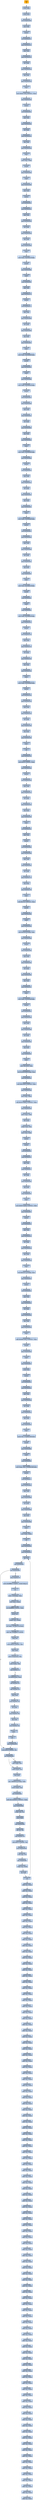 digraph G {
node[shape=rectangle,style=filled,fillcolor=lightsteelblue,color=lightsteelblue]
bgcolor="transparent"
a0x0044c400cld_[label="start\ncld ",color="lightgrey",fillcolor="orange"];
a0x0044c401pushl_ebp[label="0x0044c401\npushl %ebp"];
a0x0044c402pushl_eax[label="0x0044c402\npushl %eax"];
a0x0044c403call_0x0044c408[label="0x0044c403\ncall 0x0044c408"];
a0x0044c408popl_ebp[label="0x0044c408\npopl %ebp"];
a0x0044c409pusha_[label="0x0044c409\npusha "];
a0x0044c40acall_0x0044c412[label="0x0044c40a\ncall 0x0044c412"];
a0x0044c412jmp_0x0044c415[label="0x0044c412\njmp 0x0044c415"];
a0x0044c415popl_eax[label="0x0044c415\npopl %eax"];
a0x0044c416jmp_0x0044c419[label="0x0044c416\njmp 0x0044c419"];
a0x0044c419incl_eax[label="0x0044c419\nincl %eax"];
a0x0044c41ajmp_0x0044c41d[label="0x0044c41a\njmp 0x0044c41d"];
a0x0044c41djmp_eax[label="0x0044c41d\njmp %eax"];
a0x0044c410jmp_0x0044c420[label="0x0044c410\njmp 0x0044c420"];
a0x0044c420popa_[label="0x0044c420\npopa "];
a0x0044c421movl_0x4172f0UINT32_eax[label="0x0044c421\nmovl $0x4172f0<UINT32>, %eax"];
a0x0044c426jmp_0x0044c429[label="0x0044c426\njmp 0x0044c429"];
a0x0044c429pusha_[label="0x0044c429\npusha "];
a0x0044c42acall_0x0044c432[label="0x0044c42a\ncall 0x0044c432"];
a0x0044c432popl_eax[label="0x0044c432\npopl %eax"];
a0x0044c433jmp_0x0044c436[label="0x0044c433\njmp 0x0044c436"];
a0x0044c436incl_eax[label="0x0044c436\nincl %eax"];
a0x0044c437jmp_0x0044c43a[label="0x0044c437\njmp 0x0044c43a"];
a0x0044c43ajmp_eax[label="0x0044c43a\njmp %eax"];
a0x0044c430jmp_0x0044c43d[label="0x0044c430\njmp 0x0044c43d"];
a0x0044c43dpopa_[label="0x0044c43d\npopa "];
a0x0044c43esubl_eax_ebp[label="0x0044c43e\nsubl %eax, %ebp"];
a0x0044c440pushfl_[label="0x0044c440\npushfl "];
a0x0044c441jmp_0x0044c444[label="0x0044c441\njmp 0x0044c444"];
a0x0044c444popfl_[label="0x0044c444\npopfl "];
a0x0044c445jmp_0x0044c448[label="0x0044c445\njmp 0x0044c448"];
a0x0044c448popl_eax[label="0x0044c448\npopl %eax"];
a0x0044c449pusha_[label="0x0044c449\npusha "];
a0x0044c44acall_0x0044c452[label="0x0044c44a\ncall 0x0044c452"];
a0x0044c452jmp_0x0044c455[label="0x0044c452\njmp 0x0044c455"];
a0x0044c455popl_eax[label="0x0044c455\npopl %eax"];
a0x0044c456jmp_0x0044c459[label="0x0044c456\njmp 0x0044c459"];
a0x0044c459incl_eax[label="0x0044c459\nincl %eax"];
a0x0044c45ajmp_0x0044c45d[label="0x0044c45a\njmp 0x0044c45d"];
a0x0044c45djmp_eax[label="0x0044c45d\njmp %eax"];
a0x0044c450jmp_0x0044c460[label="0x0044c450\njmp 0x0044c460"];
a0x0044c460popa_[label="0x0044c460\npopa "];
a0x0044c461movl_eax_0x42b6a1ebp_[label="0x0044c461\nmovl %eax, 0x42b6a1(%ebp)"];
a0x0044c467pushfl_[label="0x0044c467\npushfl "];
a0x0044c468jmp_0x0044c46b[label="0x0044c468\njmp 0x0044c46b"];
a0x0044c46bpopfl_[label="0x0044c46b\npopfl "];
a0x0044c46cjmp_0x0044c46f[label="0x0044c46c\njmp 0x0044c46f"];
a0x0044c46fpopl_eax[label="0x0044c46f\npopl %eax"];
a0x0044c470jmp_0x0044c473[label="0x0044c470\njmp 0x0044c473"];
a0x0044c473pusha_[label="0x0044c473\npusha "];
a0x0044c474call_0x0044c47c[label="0x0044c474\ncall 0x0044c47c"];
a0x0044c47cpopl_eax[label="0x0044c47c\npopl %eax"];
a0x0044c47djmp_0x0044c480[label="0x0044c47d\njmp 0x0044c480"];
a0x0044c480incl_eax[label="0x0044c480\nincl %eax"];
a0x0044c481jmp_0x0044c484[label="0x0044c481\njmp 0x0044c484"];
a0x0044c484jmp_eax[label="0x0044c484\njmp %eax"];
a0x0044c47ajmp_0x0044c487[label="0x0044c47a\njmp 0x0044c487"];
a0x0044c487popa_[label="0x0044c487\npopa "];
a0x0044c488movl_eax_0x42b6b9ebp_[label="0x0044c488\nmovl %eax, 0x42b6b9(%ebp)"];
a0x0044c48epushfl_[label="0x0044c48e\npushfl "];
a0x0044c48fjmp_0x0044c492[label="0x0044c48f\njmp 0x0044c492"];
a0x0044c492popfl_[label="0x0044c492\npopfl "];
a0x0044c493jmp_0x0044c496[label="0x0044c493\njmp 0x0044c496"];
a0x0044c496movl_ebx_0x42b6a5ebp_[label="0x0044c496\nmovl %ebx, 0x42b6a5(%ebp)"];
a0x0044c49cpusha_[label="0x0044c49c\npusha "];
a0x0044c49dcall_0x0044c4a5[label="0x0044c49d\ncall 0x0044c4a5"];
a0x0044c4a5jmp_0x0044c4a8[label="0x0044c4a5\njmp 0x0044c4a8"];
a0x0044c4a8popl_eax[label="0x0044c4a8\npopl %eax"];
a0x0044c4a9jmp_0x0044c4ac[label="0x0044c4a9\njmp 0x0044c4ac"];
a0x0044c4acincl_eax[label="0x0044c4ac\nincl %eax"];
a0x0044c4adjmp_0x0044c4b0[label="0x0044c4ad\njmp 0x0044c4b0"];
a0x0044c4b0jmp_eax[label="0x0044c4b0\njmp %eax"];
a0x0044c4a3jmp_0x0044c4b3[label="0x0044c4a3\njmp 0x0044c4b3"];
a0x0044c4b3popa_[label="0x0044c4b3\npopa "];
a0x0044c4b4movl_ecx_0x42b6a9ebp_[label="0x0044c4b4\nmovl %ecx, 0x42b6a9(%ebp)"];
a0x0044c4bajmp_0x0044c4bd[label="0x0044c4ba\njmp 0x0044c4bd"];
a0x0044c4bdpusha_[label="0x0044c4bd\npusha "];
a0x0044c4becall_0x0044c4c6[label="0x0044c4be\ncall 0x0044c4c6"];
a0x0044c4c6popl_eax[label="0x0044c4c6\npopl %eax"];
a0x0044c4c7jmp_0x0044c4ca[label="0x0044c4c7\njmp 0x0044c4ca"];
a0x0044c4caincl_eax[label="0x0044c4ca\nincl %eax"];
a0x0044c4cbjmp_0x0044c4ce[label="0x0044c4cb\njmp 0x0044c4ce"];
a0x0044c4cejmp_eax[label="0x0044c4ce\njmp %eax"];
a0x0044c4c4jmp_0x0044c4d1[label="0x0044c4c4\njmp 0x0044c4d1"];
a0x0044c4d1popa_[label="0x0044c4d1\npopa "];
a0x0044c4d2movl_edx_0x42b6adebp_[label="0x0044c4d2\nmovl %edx, 0x42b6ad(%ebp)"];
a0x0044c4d8pusha_[label="0x0044c4d8\npusha "];
a0x0044c4d9call_0x0044c4e1[label="0x0044c4d9\ncall 0x0044c4e1"];
a0x0044c4e1jmp_0x0044c4e4[label="0x0044c4e1\njmp 0x0044c4e4"];
a0x0044c4e4popl_eax[label="0x0044c4e4\npopl %eax"];
a0x0044c4e5jmp_0x0044c4e8[label="0x0044c4e5\njmp 0x0044c4e8"];
a0x0044c4e8incl_eax[label="0x0044c4e8\nincl %eax"];
a0x0044c4e9jmp_0x0044c4ec[label="0x0044c4e9\njmp 0x0044c4ec"];
a0x0044c4ecjmp_eax[label="0x0044c4ec\njmp %eax"];
a0x0044c4dfjmp_0x0044c4ef[label="0x0044c4df\njmp 0x0044c4ef"];
a0x0044c4efpopa_[label="0x0044c4ef\npopa "];
a0x0044c4f0movl_esi_0x42b6b1ebp_[label="0x0044c4f0\nmovl %esi, 0x42b6b1(%ebp)"];
a0x0044c4f6pushfl_[label="0x0044c4f6\npushfl "];
a0x0044c4f7jmp_0x0044c4fa[label="0x0044c4f7\njmp 0x0044c4fa"];
a0x0044c4fapopfl_[label="0x0044c4fa\npopfl "];
a0x0044c4fbjmp_0x0044c4fe[label="0x0044c4fb\njmp 0x0044c4fe"];
a0x0044c4femovl_edi_0x42b6b5ebp_[label="0x0044c4fe\nmovl %edi, 0x42b6b5(%ebp)"];
a0x0044c504jmp_0x0044c507[label="0x0044c504\njmp 0x0044c507"];
a0x0044c507pusha_[label="0x0044c507\npusha "];
a0x0044c508call_0x0044c510[label="0x0044c508\ncall 0x0044c510"];
a0x0044c510popl_eax[label="0x0044c510\npopl %eax"];
a0x0044c511jmp_0x0044c514[label="0x0044c511\njmp 0x0044c514"];
a0x0044c514incl_eax[label="0x0044c514\nincl %eax"];
a0x0044c515jmp_0x0044c518[label="0x0044c515\njmp 0x0044c518"];
a0x0044c518jmp_eax[label="0x0044c518\njmp %eax"];
a0x0044c50ejmp_0x0044c51b[label="0x0044c50e\njmp 0x0044c51b"];
a0x0044c51bpopa_[label="0x0044c51b\npopa "];
a0x0044c51cmovl_esp_0x42b6bdebp_[label="0x0044c51c\nmovl %esp, 0x42b6bd(%ebp)"];
a0x0044c522pusha_[label="0x0044c522\npusha "];
a0x0044c523call_0x0044c52b[label="0x0044c523\ncall 0x0044c52b"];
a0x0044c52bjmp_0x0044c52e[label="0x0044c52b\njmp 0x0044c52e"];
a0x0044c52epopl_eax[label="0x0044c52e\npopl %eax"];
a0x0044c52fjmp_0x0044c532[label="0x0044c52f\njmp 0x0044c532"];
a0x0044c532incl_eax[label="0x0044c532\nincl %eax"];
a0x0044c533jmp_0x0044c536[label="0x0044c533\njmp 0x0044c536"];
a0x0044c536jmp_eax[label="0x0044c536\njmp %eax"];
a0x0044c529jmp_0x0044c539[label="0x0044c529\njmp 0x0044c539"];
a0x0044c539popa_[label="0x0044c539\npopa "];
a0x0044c53acld_[label="0x0044c53a\ncld "];
a0x0044c53bjmp_0x0044c53e[label="0x0044c53b\njmp 0x0044c53e"];
a0x0044c53esubl_0x50UINT8_esp[label="0x0044c53e\nsubl $0x50<UINT8>, %esp"];
a0x0044c541jmp_0x0044c544[label="0x0044c541\njmp 0x0044c544"];
a0x0044c544pusha_[label="0x0044c544\npusha "];
a0x0044c545call_0x0044c54d[label="0x0044c545\ncall 0x0044c54d"];
a0x0044c54dpopl_eax[label="0x0044c54d\npopl %eax"];
a0x0044c54ejmp_0x0044c551[label="0x0044c54e\njmp 0x0044c551"];
a0x0044c551incl_eax[label="0x0044c551\nincl %eax"];
a0x0044c552jmp_0x0044c555[label="0x0044c552\njmp 0x0044c555"];
a0x0044c555jmp_eax[label="0x0044c555\njmp %eax"];
a0x0044c54bjmp_0x0044c558[label="0x0044c54b\njmp 0x0044c558"];
a0x0044c558popa_[label="0x0044c558\npopa "];
a0x0044c559call_0x0044c55e[label="0x0044c559\ncall 0x0044c55e"];
a0x0044c55epopl_eax[label="0x0044c55e\npopl %eax"];
a0x0044c55fpusha_[label="0x0044c55f\npusha "];
a0x0044c560call_0x0044c568[label="0x0044c560\ncall 0x0044c568"];
a0x0044c568jmp_0x0044c56b[label="0x0044c568\njmp 0x0044c56b"];
a0x0044c56bpopl_eax[label="0x0044c56b\npopl %eax"];
a0x0044c56cjmp_0x0044c56f[label="0x0044c56c\njmp 0x0044c56f"];
a0x0044c56fincl_eax[label="0x0044c56f\nincl %eax"];
a0x0044c570jmp_0x0044c573[label="0x0044c570\njmp 0x0044c573"];
a0x0044c573jmp_eax[label="0x0044c573\njmp %eax"];
a0x0044c566jmp_0x0044c576[label="0x0044c566\njmp 0x0044c576"];
a0x0044c576popa_[label="0x0044c576\npopa "];
a0x0044c577subl_0x15eUINT32_eax[label="0x0044c577\nsubl $0x15e<UINT32>, %eax"];
a0x0044c57cpushfl_[label="0x0044c57c\npushfl "];
a0x0044c57djmp_0x0044c580[label="0x0044c57d\njmp 0x0044c580"];
a0x0044c580popfl_[label="0x0044c580\npopfl "];
a0x0044c581jmp_0x0044c584[label="0x0044c581\njmp 0x0044c584"];
a0x0044c584subl_0x42b42eebp__eax[label="0x0044c584\nsubl 0x42b42e(%ebp), %eax"];
a0x0044c58ajmp_0x0044c58d[label="0x0044c58a\njmp 0x0044c58d"];
a0x0044c58dpusha_[label="0x0044c58d\npusha "];
a0x0044c58ecall_0x0044c596[label="0x0044c58e\ncall 0x0044c596"];
a0x0044c596popl_eax[label="0x0044c596\npopl %eax"];
a0x0044c597jmp_0x0044c59a[label="0x0044c597\njmp 0x0044c59a"];
a0x0044c59aincl_eax[label="0x0044c59a\nincl %eax"];
a0x0044c59bjmp_0x0044c59e[label="0x0044c59b\njmp 0x0044c59e"];
a0x0044c59ejmp_eax[label="0x0044c59e\njmp %eax"];
a0x0044c594jmp_0x0044c5a1[label="0x0044c594\njmp 0x0044c5a1"];
a0x0044c5a1popa_[label="0x0044c5a1\npopa "];
a0x0044c5a2movl_eax_0x42b43aebp_[label="0x0044c5a2\nmovl %eax, 0x42b43a(%ebp)"];
a0x0044c5a8pusha_[label="0x0044c5a8\npusha "];
a0x0044c5a9call_0x0044c5b1[label="0x0044c5a9\ncall 0x0044c5b1"];
a0x0044c5b1jmp_0x0044c5b4[label="0x0044c5b1\njmp 0x0044c5b4"];
a0x0044c5b4popl_eax[label="0x0044c5b4\npopl %eax"];
a0x0044c5b5jmp_0x0044c5b8[label="0x0044c5b5\njmp 0x0044c5b8"];
a0x0044c5b8incl_eax[label="0x0044c5b8\nincl %eax"];
a0x0044c5b9jmp_0x0044c5bc[label="0x0044c5b9\njmp 0x0044c5bc"];
a0x0044c5bcjmp_eax[label="0x0044c5bc\njmp %eax"];
a0x0044c5afjmp_0x0044c5bf[label="0x0044c5af\njmp 0x0044c5bf"];
a0x0044c5bfpopa_[label="0x0044c5bf\npopa "];
a0x0044c5c0movl_fs_0x30_eax[label="0x0044c5c0\nmovl %fs:0x30, %eax"];
a0x0044c5c5leal_0x16b50089ebp__eax[label="0x0044c5c5\nleal 0x16b50089(%ebp), %eax"];
a0x0044c5cbjmp_0x0044c5ce[label="0x0044c5cb\njmp 0x0044c5ce"];
a0x0044c5cemovl_0x13e03UINT32_ecx[label="0x0044c5ce\nmovl $0x13e03<UINT32>, %ecx"];
a0x0044c5d3jmp_0x0044c5d6[label="0x0044c5d3\njmp 0x0044c5d6"];
a0x0044c5d6xorl_ebx_ebx[label="0x0044c5d6\nxorl %ebx, %ebx"];
a0x0044c5d8subl_0x16738a62UINT32_eax[label="0x0044c5d8\nsubl $0x16738a62<UINT32>, %eax"];
a0x0044c5ddjmp_0x0044c5e0[label="0x0044c5dd\njmp 0x0044c5e0"];
a0x0044c5e0movl_eax_edi[label="0x0044c5e0\nmovl %eax, %edi"];
a0x0044c5e2decl_eax[label="0x0044c5e2\ndecl %eax"];
a0x0044c5e3xchgl_eax_esi[label="0x0044c5e3\nxchgl %eax, %esi"];
a0x0044c5e4movl_esi_edx[label="0x0044c5e4\nmovl %esi, %edx"];
a0x0044c5e6pusha_[label="0x0044c5e6\npusha "];
a0x0044c5e7pusha_[label="0x0044c5e7\npusha "];
a0x0044c5e8call_0x0044c5f0[label="0x0044c5e8\ncall 0x0044c5f0"];
a0x0044c5f0jmp_0x0044c5f3[label="0x0044c5f0\njmp 0x0044c5f3"];
a0x0044c5f3popl_eax[label="0x0044c5f3\npopl %eax"];
a0x0044c5f4jmp_0x0044c5f7[label="0x0044c5f4\njmp 0x0044c5f7"];
a0x0044c5f7incl_eax[label="0x0044c5f7\nincl %eax"];
a0x0044c5f8jmp_0x0044c5fb[label="0x0044c5f8\njmp 0x0044c5fb"];
a0x0044c5fbjmp_eax[label="0x0044c5fb\njmp %eax"];
a0x0044c5eejmp_0x0044c5fe[label="0x0044c5ee\njmp 0x0044c5fe"];
a0x0044c5fepopa_[label="0x0044c5fe\npopa "];
a0x0044c5ffmovl_0x657eab6eUINT32_ebx[label="0x0044c5ff\nmovl $0x657eab6e<UINT32>, %ebx"];
a0x0044c604jmp_0x0044c607[label="0x0044c604\njmp 0x0044c607"];
a0x0044c607pusha_[label="0x0044c607\npusha "];
a0x0044c608call_0x0044c610[label="0x0044c608\ncall 0x0044c610"];
a0x0044c610popl_eax[label="0x0044c610\npopl %eax"];
a0x0044c611jmp_0x0044c614[label="0x0044c611\njmp 0x0044c614"];
a0x0044c614incl_eax[label="0x0044c614\nincl %eax"];
a0x0044c615jmp_0x0044c618[label="0x0044c615\njmp 0x0044c618"];
a0x0044c618jmp_eax[label="0x0044c618\njmp %eax"];
a0x0044c60ejmp_0x0044c61b[label="0x0044c60e\njmp 0x0044c61b"];
a0x0044c61bpopa_[label="0x0044c61b\npopa "];
a0x0044c61cleal_0x65c0212cebp__eax[label="0x0044c61c\nleal 0x65c0212c(%ebp), %eax"];
a0x0044c622jmp_0x0044c625[label="0x0044c622\njmp 0x0044c625"];
a0x0044c625pusha_[label="0x0044c625\npusha "];
a0x0044c626call_0x0044c62e[label="0x0044c626\ncall 0x0044c62e"];
a0x0044c62epopl_eax[label="0x0044c62e\npopl %eax"];
a0x0044c62fjmp_0x0044c632[label="0x0044c62f\njmp 0x0044c632"];
a0x0044c632incl_eax[label="0x0044c632\nincl %eax"];
a0x0044c633jmp_0x0044c636[label="0x0044c633\njmp 0x0044c636"];
a0x0044c636jmp_eax[label="0x0044c636\njmp %eax"];
a0x0044c62cjmp_0x0044c639[label="0x0044c62c\njmp 0x0044c639"];
a0x0044c639popa_[label="0x0044c639\npopa "];
a0x0044c63aaddl_0x9a815492UINT32_eax[label="0x0044c63a\naddl $0x9a815492<UINT32>, %eax"];
a0x0044c63fpushfl_[label="0x0044c63f\npushfl "];
a0x0044c640jmp_0x0044c643[label="0x0044c640\njmp 0x0044c643"];
a0x0044c643popfl_[label="0x0044c643\npopfl "];
a0x0044c644jmp_0x0044c647[label="0x0044c644\njmp 0x0044c647"];
a0x0044c647pushl_eax[label="0x0044c647\npushl %eax"];
a0x0044c648pusha_[label="0x0044c648\npusha "];
a0x0044c649call_0x0044c651[label="0x0044c649\ncall 0x0044c651"];
a0x0044c651jmp_0x0044c654[label="0x0044c651\njmp 0x0044c654"];
a0x0044c654popl_eax[label="0x0044c654\npopl %eax"];
a0x0044c655jmp_0x0044c658[label="0x0044c655\njmp 0x0044c658"];
a0x0044c658incl_eax[label="0x0044c658\nincl %eax"];
a0x0044c659jmp_0x0044c65c[label="0x0044c659\njmp 0x0044c65c"];
a0x0044c65cjmp_eax[label="0x0044c65c\njmp %eax"];
a0x0044c64fjmp_0x0044c65f[label="0x0044c64f\njmp 0x0044c65f"];
a0x0044c65fpopa_[label="0x0044c65f\npopa "];
a0x0044c660pushl_fs__1702800238ebx_[label="0x0044c660\npushl %fs:-1702800238(%ebx)"];
a0x0044c667pushfl_[label="0x0044c667\npushfl "];
a0x0044c668jmp_0x0044c66b[label="0x0044c668\njmp 0x0044c66b"];
a0x0044c66bpopfl_[label="0x0044c66b\npopfl "];
a0x0044c66cjmp_0x0044c66f[label="0x0044c66c\njmp 0x0044c66f"];
a0x0044c66fmovl_esp_fs__1702800238ebx_[label="0x0044c66f\nmovl %esp, %fs:-1702800238(%ebx)"];
a0x0044c676pusha_[label="0x0044c676\npusha "];
a0x0044c677call_0x0044c67f[label="0x0044c677\ncall 0x0044c67f"];
a0x0044c67fjmp_0x0044c682[label="0x0044c67f\njmp 0x0044c682"];
a0x0044c682popl_eax[label="0x0044c682\npopl %eax"];
a0x0044c683jmp_0x0044c686[label="0x0044c683\njmp 0x0044c686"];
a0x0044c686incl_eax[label="0x0044c686\nincl %eax"];
a0x0044c687jmp_0x0044c68a[label="0x0044c687\njmp 0x0044c68a"];
a0x0044c68ajmp_eax[label="0x0044c68a\njmp %eax"];
a0x0044c67djmp_0x0044c68d[label="0x0044c67d\njmp 0x0044c68d"];
a0x0044c68dpopa_[label="0x0044c68d\npopa "];
a0x0044c68emovl_edx_ebx_[label="0x0044c68e\nmovl %edx, (%ebx)"];
a0x0044c690cld_[label="0x0044c690\ncld "];
a0x0044c691jmp_0x0044c694[label="0x0044c691\njmp 0x0044c694"];
a0x0044c694jmp_0x0044c6c2[label="0x0044c694\njmp 0x0044c6c2"];
a0x0044c6c2decl_ecx[label="0x0044c6c2\ndecl %ecx"];
a0x0044c6c3jmp_0x0044c6c6[label="0x0044c6c3\njmp 0x0044c6c6"];
a0x0044c6c6jne_0x0044c699[label="0x0044c6c6\njne 0x0044c699"];
a0x0044c699testb_0x1fUINT8_cl[label="0x0044c699\ntestb $0x1f<UINT8>, %cl"];
a0x0044c69cjne_0x0044c6a0[label="0x0044c69c\njne 0x0044c6a0"];
a0x0044c6a0movb_esi__al[label="0x0044c6a0\nmovb (%esi), %al"];
a0x0044c6a2decl_esi[label="0x0044c6a2\ndecl %esi"];
a0x0044c6a3leal__346689352ebp__ebx[label="0x0044c6a3\nleal -346689352(%ebp), %ebx"];
a0x0044c6a9movb_edi__ah[label="0x0044c6a9\nmovb (%edi), %ah"];
a0x0044c6abjmp_0x0044c6ae[label="0x0044c6ab\njmp 0x0044c6ae"];
a0x0044c6aeaddl_0x14eb84f2UINT32_ebx[label="0x0044c6ae\naddl $0x14eb84f2<UINT32>, %ebx"];
a0x0044c6b4jmp_0x0044c6b8[label="0x0044c6b4\njmp 0x0044c6b8"];
a0x0044c6b8xchgb_ah_al[label="0x0044c6b8\nxchgb %ah, %al"];
a0x0044c6bapushl_ebx[label="0x0044c6ba\npushl %ebx"];
a0x0044c6bbjmp_0x0044c6be[label="0x0044c6bb\njmp 0x0044c6be"];
a0x0044c6berolb_cl_al[label="0x0044c6be\nrolb %cl, %al"];
a0x0044c6c0jmp_0x0044c73a[label="0x0044c6c0\njmp 0x0044c73a"];
a0x0044c73axorb_0x11UINT8_al[label="0x0044c73a\nxorb $0x11<UINT8>, %al"];
a0x0044c73cjmp_0x0044c6cb[label="0x0044c73c\njmp 0x0044c6cb"];
a0x0044c6cbxorb_ah_al[label="0x0044c6cb\nxorb %ah, %al"];
a0x0044c6cdjmp_0x0044c6d1[label="0x0044c6cd\njmp 0x0044c6d1"];
a0x0044c6d1xchgb_al_edi_[label="0x0044c6d1\nxchgb %al, (%edi)"];
a0x0044c6d3incl_edi[label="0x0044c6d3\nincl %edi"];
a0x0044c6d4ret[label="0x0044c6d4\nret"];
a0x0044c69emovl_edx_esi[label="0x0044c69e\nmovl %edx, %esi"];
a0x0044c6c8jmp_0x0044c73f[label="0x0044c6c8\njmp 0x0044c73f"];
a0x0044c73fmovb_0xffffffe2UINT8_ediebp2_[label="0x0044c73f\nmovb $0xffffffe2<UINT8>, (%edi,%ebp,2)"];
a0x0044c743sti_[label="0x0044c743\nsti "];
a0x0044c744imull__119ebp__eax[label="0x0044c744\nimull -119(%ebp), %eax"];
a0x0044c747sbbl_eax_ebx_[label="0x0044c747\nsbbl %eax, (%ebx)"];
a0x0044c749inl_0xffffff8fUINT8_eax[label="0x0044c749\ninl $0xffffff8f<UINT8>, %eax"];
a0x0044c74bpushl_cs[label="0x0044c74b\npushl %cs"];
a0x0044c74cxchgb_ah_edx_[label="0x0044c74c\nxchgb %ah, (%edx)"];
a0x0044c74eorl_edx__1079831151esi_[label="0x0044c74e\norl %edx, -1079831151(%esi)"];
a0x0044c754outb_al_0xffffffc5UINT8[label="0x0044c754\noutb %al, $0xffffffc5<UINT8>"];
a0x0044c756popl_es[label="0x0044c756\npopl %es"];
a0x0044c757movb_0x3cUINT8_ah[label="0x0044c757\nmovb $0x3c<UINT8>, %ah"];
a0x0044c759popl_ebx[label="0x0044c759\npopl %ebx"];
a0x0044c75amovw_0x3eesi__es[label="0x0044c75a\nmovw 0x3e(%esi), %es"];
a0x0044c75dsubb_ebx__dh[label="0x0044c75d\nsubb (%ebx), %dh"];
a0x0044c75floop_0x0044c71a[label="0x0044c75f\nloop 0x0044c71a"];
a0x0044c71aorl_0x60ecx__esp[label="0x0044c71a\norl 0x60(%ecx), %esp"];
a0x0044c71dcall_0x0044c725[label="0x0044c71d\ncall 0x0044c725"];
a0x0044c725jmp_0x0044c728[label="0x0044c725\njmp 0x0044c728"];
a0x0044c728popl_eax[label="0x0044c728\npopl %eax"];
a0x0044c729jmp_0x0044c72c[label="0x0044c729\njmp 0x0044c72c"];
a0x0044c72cincl_eax[label="0x0044c72c\nincl %eax"];
a0x0044c72djmp_0x0044c730[label="0x0044c72d\njmp 0x0044c730"];
a0x0044c730jmp_eax[label="0x0044c730\njmp %eax"];
a0x0044c723jmp_0x0044c733[label="0x0044c723\njmp 0x0044c733"];
a0x0044c733popa_[label="0x0044c733\npopa "];
a0x0044c734std_[label="0x0044c734\nstd "];
a0x0044c735jmp_0x0044c699[label="0x0044c735\njmp 0x0044c699"];
a0x00863ce8addb_al_eax_[label="0x00863ce8\naddb %al, (%eax)"];
a0x00863ceaaddb_al_eax_[label="0x00863cea\naddb %al, (%eax)"];
a0x00863cecaddb_al_eax_[label="0x00863cec\naddb %al, (%eax)"];
a0x00863ceeaddb_al_eax_[label="0x00863cee\naddb %al, (%eax)"];
a0x00863cf0addb_al_eax_[label="0x00863cf0\naddb %al, (%eax)"];
a0x00863cf2addb_al_eax_[label="0x00863cf2\naddb %al, (%eax)"];
a0x00863cf4addb_al_eax_[label="0x00863cf4\naddb %al, (%eax)"];
a0x00863cf6addb_al_eax_[label="0x00863cf6\naddb %al, (%eax)"];
a0x00863cf8addb_al_eax_[label="0x00863cf8\naddb %al, (%eax)"];
a0x00863cfaaddb_al_eax_[label="0x00863cfa\naddb %al, (%eax)"];
a0x00863cfcaddb_al_eax_[label="0x00863cfc\naddb %al, (%eax)"];
a0x00863cfeaddb_al_eax_[label="0x00863cfe\naddb %al, (%eax)"];
a0x00863d00addb_al_eax_[label="0x00863d00\naddb %al, (%eax)"];
a0x00863d02addb_al_eax_[label="0x00863d02\naddb %al, (%eax)"];
a0x00863d04addb_al_eax_[label="0x00863d04\naddb %al, (%eax)"];
a0x00863d06addb_al_eax_[label="0x00863d06\naddb %al, (%eax)"];
a0x00863d08addb_al_eax_[label="0x00863d08\naddb %al, (%eax)"];
a0x00863d0aaddb_al_eax_[label="0x00863d0a\naddb %al, (%eax)"];
a0x00863d0caddb_al_eax_[label="0x00863d0c\naddb %al, (%eax)"];
a0x00863d0eaddb_al_eax_[label="0x00863d0e\naddb %al, (%eax)"];
a0x00863d10addb_al_eax_[label="0x00863d10\naddb %al, (%eax)"];
a0x00863d12addb_al_eax_[label="0x00863d12\naddb %al, (%eax)"];
a0x00863d14addb_al_eax_[label="0x00863d14\naddb %al, (%eax)"];
a0x00863d16addb_al_eax_[label="0x00863d16\naddb %al, (%eax)"];
a0x00863d18addb_al_eax_[label="0x00863d18\naddb %al, (%eax)"];
a0x00863d1aaddb_al_eax_[label="0x00863d1a\naddb %al, (%eax)"];
a0x00863d1caddb_al_eax_[label="0x00863d1c\naddb %al, (%eax)"];
a0x00863d1eaddb_al_eax_[label="0x00863d1e\naddb %al, (%eax)"];
a0x00863d20addb_al_eax_[label="0x00863d20\naddb %al, (%eax)"];
a0x00863d22addb_al_eax_[label="0x00863d22\naddb %al, (%eax)"];
a0x00863d24addb_al_eax_[label="0x00863d24\naddb %al, (%eax)"];
a0x00863d26addb_al_eax_[label="0x00863d26\naddb %al, (%eax)"];
a0x00863d28addb_al_eax_[label="0x00863d28\naddb %al, (%eax)"];
a0x00863d2aaddb_al_eax_[label="0x00863d2a\naddb %al, (%eax)"];
a0x00863d2caddb_al_eax_[label="0x00863d2c\naddb %al, (%eax)"];
a0x00863d2eaddb_al_eax_[label="0x00863d2e\naddb %al, (%eax)"];
a0x00863d30addb_al_eax_[label="0x00863d30\naddb %al, (%eax)"];
a0x00863d32addb_al_eax_[label="0x00863d32\naddb %al, (%eax)"];
a0x00863d34addb_al_eax_[label="0x00863d34\naddb %al, (%eax)"];
a0x00863d36addb_al_eax_[label="0x00863d36\naddb %al, (%eax)"];
a0x00863d38addb_al_eax_[label="0x00863d38\naddb %al, (%eax)"];
a0x00863d3aaddb_al_eax_[label="0x00863d3a\naddb %al, (%eax)"];
a0x00863d3caddb_al_eax_[label="0x00863d3c\naddb %al, (%eax)"];
a0x00863d3eaddb_al_eax_[label="0x00863d3e\naddb %al, (%eax)"];
a0x00863d40addb_al_eax_[label="0x00863d40\naddb %al, (%eax)"];
a0x00863d42addb_al_eax_[label="0x00863d42\naddb %al, (%eax)"];
a0x00863d44addb_al_eax_[label="0x00863d44\naddb %al, (%eax)"];
a0x00863d46addb_al_eax_[label="0x00863d46\naddb %al, (%eax)"];
a0x00863d48addb_al_eax_[label="0x00863d48\naddb %al, (%eax)"];
a0x00863d4aaddb_al_eax_[label="0x00863d4a\naddb %al, (%eax)"];
a0x00863d4caddb_al_eax_[label="0x00863d4c\naddb %al, (%eax)"];
a0x00863d4eaddb_al_eax_[label="0x00863d4e\naddb %al, (%eax)"];
a0x00863d50addb_al_eax_[label="0x00863d50\naddb %al, (%eax)"];
a0x00863d52addb_al_eax_[label="0x00863d52\naddb %al, (%eax)"];
a0x00863d54addb_al_eax_[label="0x00863d54\naddb %al, (%eax)"];
a0x00863d56addb_al_eax_[label="0x00863d56\naddb %al, (%eax)"];
a0x00863d58addb_al_eax_[label="0x00863d58\naddb %al, (%eax)"];
a0x00863d5aaddb_al_eax_[label="0x00863d5a\naddb %al, (%eax)"];
a0x00863d5caddb_al_eax_[label="0x00863d5c\naddb %al, (%eax)"];
a0x00863d5eaddb_al_eax_[label="0x00863d5e\naddb %al, (%eax)"];
a0x00863d60addb_al_eax_[label="0x00863d60\naddb %al, (%eax)"];
a0x00863d62addb_al_eax_[label="0x00863d62\naddb %al, (%eax)"];
a0x00863d64addb_al_eax_[label="0x00863d64\naddb %al, (%eax)"];
a0x00863d66addb_al_eax_[label="0x00863d66\naddb %al, (%eax)"];
a0x00863d68addb_al_eax_[label="0x00863d68\naddb %al, (%eax)"];
a0x00863d6aaddb_al_eax_[label="0x00863d6a\naddb %al, (%eax)"];
a0x00863d6caddb_al_eax_[label="0x00863d6c\naddb %al, (%eax)"];
a0x00863d6eaddb_al_eax_[label="0x00863d6e\naddb %al, (%eax)"];
a0x00863d70addb_al_eax_[label="0x00863d70\naddb %al, (%eax)"];
a0x00863d72addb_al_eax_[label="0x00863d72\naddb %al, (%eax)"];
a0x00863d74addb_al_eax_[label="0x00863d74\naddb %al, (%eax)"];
a0x00863d76addb_al_eax_[label="0x00863d76\naddb %al, (%eax)"];
a0x00863d78addb_al_eax_[label="0x00863d78\naddb %al, (%eax)"];
a0x00863d7aaddb_al_eax_[label="0x00863d7a\naddb %al, (%eax)"];
a0x00863d7caddb_al_eax_[label="0x00863d7c\naddb %al, (%eax)"];
a0x00863d7eaddb_al_eax_[label="0x00863d7e\naddb %al, (%eax)"];
a0x00863d80addb_al_eax_[label="0x00863d80\naddb %al, (%eax)"];
a0x00863d82addb_al_eax_[label="0x00863d82\naddb %al, (%eax)"];
a0x00863d84addb_al_eax_[label="0x00863d84\naddb %al, (%eax)"];
a0x00863d86addb_al_eax_[label="0x00863d86\naddb %al, (%eax)"];
a0x00863d88addb_al_eax_[label="0x00863d88\naddb %al, (%eax)"];
a0x00863d8aaddb_al_eax_[label="0x00863d8a\naddb %al, (%eax)"];
a0x00863d8caddb_al_eax_[label="0x00863d8c\naddb %al, (%eax)"];
a0x00863d8eaddb_al_eax_[label="0x00863d8e\naddb %al, (%eax)"];
a0x00863d90addb_al_eax_[label="0x00863d90\naddb %al, (%eax)"];
a0x00863d92addb_al_eax_[label="0x00863d92\naddb %al, (%eax)"];
a0x00863d94addb_al_eax_[label="0x00863d94\naddb %al, (%eax)"];
a0x00863d96addb_al_eax_[label="0x00863d96\naddb %al, (%eax)"];
a0x00863d98addb_al_eax_[label="0x00863d98\naddb %al, (%eax)"];
a0x00863d9aaddb_al_eax_[label="0x00863d9a\naddb %al, (%eax)"];
a0x00863d9caddb_al_eax_[label="0x00863d9c\naddb %al, (%eax)"];
a0x00863d9eaddb_al_eax_[label="0x00863d9e\naddb %al, (%eax)"];
a0x00863da0addb_al_eax_[label="0x00863da0\naddb %al, (%eax)"];
a0x00863da2addb_al_eax_[label="0x00863da2\naddb %al, (%eax)"];
a0x00863da4addb_al_eax_[label="0x00863da4\naddb %al, (%eax)"];
a0x00863da6addb_al_eax_[label="0x00863da6\naddb %al, (%eax)"];
a0x00863da8addb_al_eax_[label="0x00863da8\naddb %al, (%eax)"];
a0x00863daaaddb_al_eax_[label="0x00863daa\naddb %al, (%eax)"];
a0x00863dacaddb_al_eax_[label="0x00863dac\naddb %al, (%eax)"];
a0x00863daeaddb_al_eax_[label="0x00863dae\naddb %al, (%eax)"];
a0x00863db0addb_al_eax_[label="0x00863db0\naddb %al, (%eax)"];
a0x00863db2addb_al_eax_[label="0x00863db2\naddb %al, (%eax)"];
a0x0044c400cld_ -> a0x0044c401pushl_ebp [color="#000000"];
a0x0044c401pushl_ebp -> a0x0044c402pushl_eax [color="#000000"];
a0x0044c402pushl_eax -> a0x0044c403call_0x0044c408 [color="#000000"];
a0x0044c403call_0x0044c408 -> a0x0044c408popl_ebp [color="#000000"];
a0x0044c408popl_ebp -> a0x0044c409pusha_ [color="#000000"];
a0x0044c409pusha_ -> a0x0044c40acall_0x0044c412 [color="#000000"];
a0x0044c40acall_0x0044c412 -> a0x0044c412jmp_0x0044c415 [color="#000000"];
a0x0044c412jmp_0x0044c415 -> a0x0044c415popl_eax [color="#000000"];
a0x0044c415popl_eax -> a0x0044c416jmp_0x0044c419 [color="#000000"];
a0x0044c416jmp_0x0044c419 -> a0x0044c419incl_eax [color="#000000"];
a0x0044c419incl_eax -> a0x0044c41ajmp_0x0044c41d [color="#000000"];
a0x0044c41ajmp_0x0044c41d -> a0x0044c41djmp_eax [color="#000000"];
a0x0044c41djmp_eax -> a0x0044c410jmp_0x0044c420 [color="#000000"];
a0x0044c410jmp_0x0044c420 -> a0x0044c420popa_ [color="#000000"];
a0x0044c420popa_ -> a0x0044c421movl_0x4172f0UINT32_eax [color="#000000"];
a0x0044c421movl_0x4172f0UINT32_eax -> a0x0044c426jmp_0x0044c429 [color="#000000"];
a0x0044c426jmp_0x0044c429 -> a0x0044c429pusha_ [color="#000000"];
a0x0044c429pusha_ -> a0x0044c42acall_0x0044c432 [color="#000000"];
a0x0044c42acall_0x0044c432 -> a0x0044c432popl_eax [color="#000000"];
a0x0044c432popl_eax -> a0x0044c433jmp_0x0044c436 [color="#000000"];
a0x0044c433jmp_0x0044c436 -> a0x0044c436incl_eax [color="#000000"];
a0x0044c436incl_eax -> a0x0044c437jmp_0x0044c43a [color="#000000"];
a0x0044c437jmp_0x0044c43a -> a0x0044c43ajmp_eax [color="#000000"];
a0x0044c43ajmp_eax -> a0x0044c430jmp_0x0044c43d [color="#000000"];
a0x0044c430jmp_0x0044c43d -> a0x0044c43dpopa_ [color="#000000"];
a0x0044c43dpopa_ -> a0x0044c43esubl_eax_ebp [color="#000000"];
a0x0044c43esubl_eax_ebp -> a0x0044c440pushfl_ [color="#000000"];
a0x0044c440pushfl_ -> a0x0044c441jmp_0x0044c444 [color="#000000"];
a0x0044c441jmp_0x0044c444 -> a0x0044c444popfl_ [color="#000000"];
a0x0044c444popfl_ -> a0x0044c445jmp_0x0044c448 [color="#000000"];
a0x0044c445jmp_0x0044c448 -> a0x0044c448popl_eax [color="#000000"];
a0x0044c448popl_eax -> a0x0044c449pusha_ [color="#000000"];
a0x0044c449pusha_ -> a0x0044c44acall_0x0044c452 [color="#000000"];
a0x0044c44acall_0x0044c452 -> a0x0044c452jmp_0x0044c455 [color="#000000"];
a0x0044c452jmp_0x0044c455 -> a0x0044c455popl_eax [color="#000000"];
a0x0044c455popl_eax -> a0x0044c456jmp_0x0044c459 [color="#000000"];
a0x0044c456jmp_0x0044c459 -> a0x0044c459incl_eax [color="#000000"];
a0x0044c459incl_eax -> a0x0044c45ajmp_0x0044c45d [color="#000000"];
a0x0044c45ajmp_0x0044c45d -> a0x0044c45djmp_eax [color="#000000"];
a0x0044c45djmp_eax -> a0x0044c450jmp_0x0044c460 [color="#000000"];
a0x0044c450jmp_0x0044c460 -> a0x0044c460popa_ [color="#000000"];
a0x0044c460popa_ -> a0x0044c461movl_eax_0x42b6a1ebp_ [color="#000000"];
a0x0044c461movl_eax_0x42b6a1ebp_ -> a0x0044c467pushfl_ [color="#000000"];
a0x0044c467pushfl_ -> a0x0044c468jmp_0x0044c46b [color="#000000"];
a0x0044c468jmp_0x0044c46b -> a0x0044c46bpopfl_ [color="#000000"];
a0x0044c46bpopfl_ -> a0x0044c46cjmp_0x0044c46f [color="#000000"];
a0x0044c46cjmp_0x0044c46f -> a0x0044c46fpopl_eax [color="#000000"];
a0x0044c46fpopl_eax -> a0x0044c470jmp_0x0044c473 [color="#000000"];
a0x0044c470jmp_0x0044c473 -> a0x0044c473pusha_ [color="#000000"];
a0x0044c473pusha_ -> a0x0044c474call_0x0044c47c [color="#000000"];
a0x0044c474call_0x0044c47c -> a0x0044c47cpopl_eax [color="#000000"];
a0x0044c47cpopl_eax -> a0x0044c47djmp_0x0044c480 [color="#000000"];
a0x0044c47djmp_0x0044c480 -> a0x0044c480incl_eax [color="#000000"];
a0x0044c480incl_eax -> a0x0044c481jmp_0x0044c484 [color="#000000"];
a0x0044c481jmp_0x0044c484 -> a0x0044c484jmp_eax [color="#000000"];
a0x0044c484jmp_eax -> a0x0044c47ajmp_0x0044c487 [color="#000000"];
a0x0044c47ajmp_0x0044c487 -> a0x0044c487popa_ [color="#000000"];
a0x0044c487popa_ -> a0x0044c488movl_eax_0x42b6b9ebp_ [color="#000000"];
a0x0044c488movl_eax_0x42b6b9ebp_ -> a0x0044c48epushfl_ [color="#000000"];
a0x0044c48epushfl_ -> a0x0044c48fjmp_0x0044c492 [color="#000000"];
a0x0044c48fjmp_0x0044c492 -> a0x0044c492popfl_ [color="#000000"];
a0x0044c492popfl_ -> a0x0044c493jmp_0x0044c496 [color="#000000"];
a0x0044c493jmp_0x0044c496 -> a0x0044c496movl_ebx_0x42b6a5ebp_ [color="#000000"];
a0x0044c496movl_ebx_0x42b6a5ebp_ -> a0x0044c49cpusha_ [color="#000000"];
a0x0044c49cpusha_ -> a0x0044c49dcall_0x0044c4a5 [color="#000000"];
a0x0044c49dcall_0x0044c4a5 -> a0x0044c4a5jmp_0x0044c4a8 [color="#000000"];
a0x0044c4a5jmp_0x0044c4a8 -> a0x0044c4a8popl_eax [color="#000000"];
a0x0044c4a8popl_eax -> a0x0044c4a9jmp_0x0044c4ac [color="#000000"];
a0x0044c4a9jmp_0x0044c4ac -> a0x0044c4acincl_eax [color="#000000"];
a0x0044c4acincl_eax -> a0x0044c4adjmp_0x0044c4b0 [color="#000000"];
a0x0044c4adjmp_0x0044c4b0 -> a0x0044c4b0jmp_eax [color="#000000"];
a0x0044c4b0jmp_eax -> a0x0044c4a3jmp_0x0044c4b3 [color="#000000"];
a0x0044c4a3jmp_0x0044c4b3 -> a0x0044c4b3popa_ [color="#000000"];
a0x0044c4b3popa_ -> a0x0044c4b4movl_ecx_0x42b6a9ebp_ [color="#000000"];
a0x0044c4b4movl_ecx_0x42b6a9ebp_ -> a0x0044c4bajmp_0x0044c4bd [color="#000000"];
a0x0044c4bajmp_0x0044c4bd -> a0x0044c4bdpusha_ [color="#000000"];
a0x0044c4bdpusha_ -> a0x0044c4becall_0x0044c4c6 [color="#000000"];
a0x0044c4becall_0x0044c4c6 -> a0x0044c4c6popl_eax [color="#000000"];
a0x0044c4c6popl_eax -> a0x0044c4c7jmp_0x0044c4ca [color="#000000"];
a0x0044c4c7jmp_0x0044c4ca -> a0x0044c4caincl_eax [color="#000000"];
a0x0044c4caincl_eax -> a0x0044c4cbjmp_0x0044c4ce [color="#000000"];
a0x0044c4cbjmp_0x0044c4ce -> a0x0044c4cejmp_eax [color="#000000"];
a0x0044c4cejmp_eax -> a0x0044c4c4jmp_0x0044c4d1 [color="#000000"];
a0x0044c4c4jmp_0x0044c4d1 -> a0x0044c4d1popa_ [color="#000000"];
a0x0044c4d1popa_ -> a0x0044c4d2movl_edx_0x42b6adebp_ [color="#000000"];
a0x0044c4d2movl_edx_0x42b6adebp_ -> a0x0044c4d8pusha_ [color="#000000"];
a0x0044c4d8pusha_ -> a0x0044c4d9call_0x0044c4e1 [color="#000000"];
a0x0044c4d9call_0x0044c4e1 -> a0x0044c4e1jmp_0x0044c4e4 [color="#000000"];
a0x0044c4e1jmp_0x0044c4e4 -> a0x0044c4e4popl_eax [color="#000000"];
a0x0044c4e4popl_eax -> a0x0044c4e5jmp_0x0044c4e8 [color="#000000"];
a0x0044c4e5jmp_0x0044c4e8 -> a0x0044c4e8incl_eax [color="#000000"];
a0x0044c4e8incl_eax -> a0x0044c4e9jmp_0x0044c4ec [color="#000000"];
a0x0044c4e9jmp_0x0044c4ec -> a0x0044c4ecjmp_eax [color="#000000"];
a0x0044c4ecjmp_eax -> a0x0044c4dfjmp_0x0044c4ef [color="#000000"];
a0x0044c4dfjmp_0x0044c4ef -> a0x0044c4efpopa_ [color="#000000"];
a0x0044c4efpopa_ -> a0x0044c4f0movl_esi_0x42b6b1ebp_ [color="#000000"];
a0x0044c4f0movl_esi_0x42b6b1ebp_ -> a0x0044c4f6pushfl_ [color="#000000"];
a0x0044c4f6pushfl_ -> a0x0044c4f7jmp_0x0044c4fa [color="#000000"];
a0x0044c4f7jmp_0x0044c4fa -> a0x0044c4fapopfl_ [color="#000000"];
a0x0044c4fapopfl_ -> a0x0044c4fbjmp_0x0044c4fe [color="#000000"];
a0x0044c4fbjmp_0x0044c4fe -> a0x0044c4femovl_edi_0x42b6b5ebp_ [color="#000000"];
a0x0044c4femovl_edi_0x42b6b5ebp_ -> a0x0044c504jmp_0x0044c507 [color="#000000"];
a0x0044c504jmp_0x0044c507 -> a0x0044c507pusha_ [color="#000000"];
a0x0044c507pusha_ -> a0x0044c508call_0x0044c510 [color="#000000"];
a0x0044c508call_0x0044c510 -> a0x0044c510popl_eax [color="#000000"];
a0x0044c510popl_eax -> a0x0044c511jmp_0x0044c514 [color="#000000"];
a0x0044c511jmp_0x0044c514 -> a0x0044c514incl_eax [color="#000000"];
a0x0044c514incl_eax -> a0x0044c515jmp_0x0044c518 [color="#000000"];
a0x0044c515jmp_0x0044c518 -> a0x0044c518jmp_eax [color="#000000"];
a0x0044c518jmp_eax -> a0x0044c50ejmp_0x0044c51b [color="#000000"];
a0x0044c50ejmp_0x0044c51b -> a0x0044c51bpopa_ [color="#000000"];
a0x0044c51bpopa_ -> a0x0044c51cmovl_esp_0x42b6bdebp_ [color="#000000"];
a0x0044c51cmovl_esp_0x42b6bdebp_ -> a0x0044c522pusha_ [color="#000000"];
a0x0044c522pusha_ -> a0x0044c523call_0x0044c52b [color="#000000"];
a0x0044c523call_0x0044c52b -> a0x0044c52bjmp_0x0044c52e [color="#000000"];
a0x0044c52bjmp_0x0044c52e -> a0x0044c52epopl_eax [color="#000000"];
a0x0044c52epopl_eax -> a0x0044c52fjmp_0x0044c532 [color="#000000"];
a0x0044c52fjmp_0x0044c532 -> a0x0044c532incl_eax [color="#000000"];
a0x0044c532incl_eax -> a0x0044c533jmp_0x0044c536 [color="#000000"];
a0x0044c533jmp_0x0044c536 -> a0x0044c536jmp_eax [color="#000000"];
a0x0044c536jmp_eax -> a0x0044c529jmp_0x0044c539 [color="#000000"];
a0x0044c529jmp_0x0044c539 -> a0x0044c539popa_ [color="#000000"];
a0x0044c539popa_ -> a0x0044c53acld_ [color="#000000"];
a0x0044c53acld_ -> a0x0044c53bjmp_0x0044c53e [color="#000000"];
a0x0044c53bjmp_0x0044c53e -> a0x0044c53esubl_0x50UINT8_esp [color="#000000"];
a0x0044c53esubl_0x50UINT8_esp -> a0x0044c541jmp_0x0044c544 [color="#000000"];
a0x0044c541jmp_0x0044c544 -> a0x0044c544pusha_ [color="#000000"];
a0x0044c544pusha_ -> a0x0044c545call_0x0044c54d [color="#000000"];
a0x0044c545call_0x0044c54d -> a0x0044c54dpopl_eax [color="#000000"];
a0x0044c54dpopl_eax -> a0x0044c54ejmp_0x0044c551 [color="#000000"];
a0x0044c54ejmp_0x0044c551 -> a0x0044c551incl_eax [color="#000000"];
a0x0044c551incl_eax -> a0x0044c552jmp_0x0044c555 [color="#000000"];
a0x0044c552jmp_0x0044c555 -> a0x0044c555jmp_eax [color="#000000"];
a0x0044c555jmp_eax -> a0x0044c54bjmp_0x0044c558 [color="#000000"];
a0x0044c54bjmp_0x0044c558 -> a0x0044c558popa_ [color="#000000"];
a0x0044c558popa_ -> a0x0044c559call_0x0044c55e [color="#000000"];
a0x0044c559call_0x0044c55e -> a0x0044c55epopl_eax [color="#000000"];
a0x0044c55epopl_eax -> a0x0044c55fpusha_ [color="#000000"];
a0x0044c55fpusha_ -> a0x0044c560call_0x0044c568 [color="#000000"];
a0x0044c560call_0x0044c568 -> a0x0044c568jmp_0x0044c56b [color="#000000"];
a0x0044c568jmp_0x0044c56b -> a0x0044c56bpopl_eax [color="#000000"];
a0x0044c56bpopl_eax -> a0x0044c56cjmp_0x0044c56f [color="#000000"];
a0x0044c56cjmp_0x0044c56f -> a0x0044c56fincl_eax [color="#000000"];
a0x0044c56fincl_eax -> a0x0044c570jmp_0x0044c573 [color="#000000"];
a0x0044c570jmp_0x0044c573 -> a0x0044c573jmp_eax [color="#000000"];
a0x0044c573jmp_eax -> a0x0044c566jmp_0x0044c576 [color="#000000"];
a0x0044c566jmp_0x0044c576 -> a0x0044c576popa_ [color="#000000"];
a0x0044c576popa_ -> a0x0044c577subl_0x15eUINT32_eax [color="#000000"];
a0x0044c577subl_0x15eUINT32_eax -> a0x0044c57cpushfl_ [color="#000000"];
a0x0044c57cpushfl_ -> a0x0044c57djmp_0x0044c580 [color="#000000"];
a0x0044c57djmp_0x0044c580 -> a0x0044c580popfl_ [color="#000000"];
a0x0044c580popfl_ -> a0x0044c581jmp_0x0044c584 [color="#000000"];
a0x0044c581jmp_0x0044c584 -> a0x0044c584subl_0x42b42eebp__eax [color="#000000"];
a0x0044c584subl_0x42b42eebp__eax -> a0x0044c58ajmp_0x0044c58d [color="#000000"];
a0x0044c58ajmp_0x0044c58d -> a0x0044c58dpusha_ [color="#000000"];
a0x0044c58dpusha_ -> a0x0044c58ecall_0x0044c596 [color="#000000"];
a0x0044c58ecall_0x0044c596 -> a0x0044c596popl_eax [color="#000000"];
a0x0044c596popl_eax -> a0x0044c597jmp_0x0044c59a [color="#000000"];
a0x0044c597jmp_0x0044c59a -> a0x0044c59aincl_eax [color="#000000"];
a0x0044c59aincl_eax -> a0x0044c59bjmp_0x0044c59e [color="#000000"];
a0x0044c59bjmp_0x0044c59e -> a0x0044c59ejmp_eax [color="#000000"];
a0x0044c59ejmp_eax -> a0x0044c594jmp_0x0044c5a1 [color="#000000"];
a0x0044c594jmp_0x0044c5a1 -> a0x0044c5a1popa_ [color="#000000"];
a0x0044c5a1popa_ -> a0x0044c5a2movl_eax_0x42b43aebp_ [color="#000000"];
a0x0044c5a2movl_eax_0x42b43aebp_ -> a0x0044c5a8pusha_ [color="#000000"];
a0x0044c5a8pusha_ -> a0x0044c5a9call_0x0044c5b1 [color="#000000"];
a0x0044c5a9call_0x0044c5b1 -> a0x0044c5b1jmp_0x0044c5b4 [color="#000000"];
a0x0044c5b1jmp_0x0044c5b4 -> a0x0044c5b4popl_eax [color="#000000"];
a0x0044c5b4popl_eax -> a0x0044c5b5jmp_0x0044c5b8 [color="#000000"];
a0x0044c5b5jmp_0x0044c5b8 -> a0x0044c5b8incl_eax [color="#000000"];
a0x0044c5b8incl_eax -> a0x0044c5b9jmp_0x0044c5bc [color="#000000"];
a0x0044c5b9jmp_0x0044c5bc -> a0x0044c5bcjmp_eax [color="#000000"];
a0x0044c5bcjmp_eax -> a0x0044c5afjmp_0x0044c5bf [color="#000000"];
a0x0044c5afjmp_0x0044c5bf -> a0x0044c5bfpopa_ [color="#000000"];
a0x0044c5bfpopa_ -> a0x0044c5c0movl_fs_0x30_eax [color="#000000"];
a0x0044c5c0movl_fs_0x30_eax -> a0x0044c5c5leal_0x16b50089ebp__eax [color="#000000"];
a0x0044c5c5leal_0x16b50089ebp__eax -> a0x0044c5cbjmp_0x0044c5ce [color="#000000"];
a0x0044c5cbjmp_0x0044c5ce -> a0x0044c5cemovl_0x13e03UINT32_ecx [color="#000000"];
a0x0044c5cemovl_0x13e03UINT32_ecx -> a0x0044c5d3jmp_0x0044c5d6 [color="#000000"];
a0x0044c5d3jmp_0x0044c5d6 -> a0x0044c5d6xorl_ebx_ebx [color="#000000"];
a0x0044c5d6xorl_ebx_ebx -> a0x0044c5d8subl_0x16738a62UINT32_eax [color="#000000"];
a0x0044c5d8subl_0x16738a62UINT32_eax -> a0x0044c5ddjmp_0x0044c5e0 [color="#000000"];
a0x0044c5ddjmp_0x0044c5e0 -> a0x0044c5e0movl_eax_edi [color="#000000"];
a0x0044c5e0movl_eax_edi -> a0x0044c5e2decl_eax [color="#000000"];
a0x0044c5e2decl_eax -> a0x0044c5e3xchgl_eax_esi [color="#000000"];
a0x0044c5e3xchgl_eax_esi -> a0x0044c5e4movl_esi_edx [color="#000000"];
a0x0044c5e4movl_esi_edx -> a0x0044c5e6pusha_ [color="#000000"];
a0x0044c5e6pusha_ -> a0x0044c5e7pusha_ [color="#000000"];
a0x0044c5e7pusha_ -> a0x0044c5e8call_0x0044c5f0 [color="#000000"];
a0x0044c5e8call_0x0044c5f0 -> a0x0044c5f0jmp_0x0044c5f3 [color="#000000"];
a0x0044c5f0jmp_0x0044c5f3 -> a0x0044c5f3popl_eax [color="#000000"];
a0x0044c5f3popl_eax -> a0x0044c5f4jmp_0x0044c5f7 [color="#000000"];
a0x0044c5f4jmp_0x0044c5f7 -> a0x0044c5f7incl_eax [color="#000000"];
a0x0044c5f7incl_eax -> a0x0044c5f8jmp_0x0044c5fb [color="#000000"];
a0x0044c5f8jmp_0x0044c5fb -> a0x0044c5fbjmp_eax [color="#000000"];
a0x0044c5fbjmp_eax -> a0x0044c5eejmp_0x0044c5fe [color="#000000"];
a0x0044c5eejmp_0x0044c5fe -> a0x0044c5fepopa_ [color="#000000"];
a0x0044c5fepopa_ -> a0x0044c5ffmovl_0x657eab6eUINT32_ebx [color="#000000"];
a0x0044c5ffmovl_0x657eab6eUINT32_ebx -> a0x0044c604jmp_0x0044c607 [color="#000000"];
a0x0044c604jmp_0x0044c607 -> a0x0044c607pusha_ [color="#000000"];
a0x0044c607pusha_ -> a0x0044c608call_0x0044c610 [color="#000000"];
a0x0044c608call_0x0044c610 -> a0x0044c610popl_eax [color="#000000"];
a0x0044c610popl_eax -> a0x0044c611jmp_0x0044c614 [color="#000000"];
a0x0044c611jmp_0x0044c614 -> a0x0044c614incl_eax [color="#000000"];
a0x0044c614incl_eax -> a0x0044c615jmp_0x0044c618 [color="#000000"];
a0x0044c615jmp_0x0044c618 -> a0x0044c618jmp_eax [color="#000000"];
a0x0044c618jmp_eax -> a0x0044c60ejmp_0x0044c61b [color="#000000"];
a0x0044c60ejmp_0x0044c61b -> a0x0044c61bpopa_ [color="#000000"];
a0x0044c61bpopa_ -> a0x0044c61cleal_0x65c0212cebp__eax [color="#000000"];
a0x0044c61cleal_0x65c0212cebp__eax -> a0x0044c622jmp_0x0044c625 [color="#000000"];
a0x0044c622jmp_0x0044c625 -> a0x0044c625pusha_ [color="#000000"];
a0x0044c625pusha_ -> a0x0044c626call_0x0044c62e [color="#000000"];
a0x0044c626call_0x0044c62e -> a0x0044c62epopl_eax [color="#000000"];
a0x0044c62epopl_eax -> a0x0044c62fjmp_0x0044c632 [color="#000000"];
a0x0044c62fjmp_0x0044c632 -> a0x0044c632incl_eax [color="#000000"];
a0x0044c632incl_eax -> a0x0044c633jmp_0x0044c636 [color="#000000"];
a0x0044c633jmp_0x0044c636 -> a0x0044c636jmp_eax [color="#000000"];
a0x0044c636jmp_eax -> a0x0044c62cjmp_0x0044c639 [color="#000000"];
a0x0044c62cjmp_0x0044c639 -> a0x0044c639popa_ [color="#000000"];
a0x0044c639popa_ -> a0x0044c63aaddl_0x9a815492UINT32_eax [color="#000000"];
a0x0044c63aaddl_0x9a815492UINT32_eax -> a0x0044c63fpushfl_ [color="#000000"];
a0x0044c63fpushfl_ -> a0x0044c640jmp_0x0044c643 [color="#000000"];
a0x0044c640jmp_0x0044c643 -> a0x0044c643popfl_ [color="#000000"];
a0x0044c643popfl_ -> a0x0044c644jmp_0x0044c647 [color="#000000"];
a0x0044c644jmp_0x0044c647 -> a0x0044c647pushl_eax [color="#000000"];
a0x0044c647pushl_eax -> a0x0044c648pusha_ [color="#000000"];
a0x0044c648pusha_ -> a0x0044c649call_0x0044c651 [color="#000000"];
a0x0044c649call_0x0044c651 -> a0x0044c651jmp_0x0044c654 [color="#000000"];
a0x0044c651jmp_0x0044c654 -> a0x0044c654popl_eax [color="#000000"];
a0x0044c654popl_eax -> a0x0044c655jmp_0x0044c658 [color="#000000"];
a0x0044c655jmp_0x0044c658 -> a0x0044c658incl_eax [color="#000000"];
a0x0044c658incl_eax -> a0x0044c659jmp_0x0044c65c [color="#000000"];
a0x0044c659jmp_0x0044c65c -> a0x0044c65cjmp_eax [color="#000000"];
a0x0044c65cjmp_eax -> a0x0044c64fjmp_0x0044c65f [color="#000000"];
a0x0044c64fjmp_0x0044c65f -> a0x0044c65fpopa_ [color="#000000"];
a0x0044c65fpopa_ -> a0x0044c660pushl_fs__1702800238ebx_ [color="#000000"];
a0x0044c660pushl_fs__1702800238ebx_ -> a0x0044c667pushfl_ [color="#000000"];
a0x0044c667pushfl_ -> a0x0044c668jmp_0x0044c66b [color="#000000"];
a0x0044c668jmp_0x0044c66b -> a0x0044c66bpopfl_ [color="#000000"];
a0x0044c66bpopfl_ -> a0x0044c66cjmp_0x0044c66f [color="#000000"];
a0x0044c66cjmp_0x0044c66f -> a0x0044c66fmovl_esp_fs__1702800238ebx_ [color="#000000"];
a0x0044c66fmovl_esp_fs__1702800238ebx_ -> a0x0044c676pusha_ [color="#000000"];
a0x0044c676pusha_ -> a0x0044c677call_0x0044c67f [color="#000000"];
a0x0044c677call_0x0044c67f -> a0x0044c67fjmp_0x0044c682 [color="#000000"];
a0x0044c67fjmp_0x0044c682 -> a0x0044c682popl_eax [color="#000000"];
a0x0044c682popl_eax -> a0x0044c683jmp_0x0044c686 [color="#000000"];
a0x0044c683jmp_0x0044c686 -> a0x0044c686incl_eax [color="#000000"];
a0x0044c686incl_eax -> a0x0044c687jmp_0x0044c68a [color="#000000"];
a0x0044c687jmp_0x0044c68a -> a0x0044c68ajmp_eax [color="#000000"];
a0x0044c68ajmp_eax -> a0x0044c67djmp_0x0044c68d [color="#000000"];
a0x0044c67djmp_0x0044c68d -> a0x0044c68dpopa_ [color="#000000"];
a0x0044c68dpopa_ -> a0x0044c68emovl_edx_ebx_ [color="#000000"];
a0x0044c68emovl_edx_ebx_ -> a0x0044c690cld_ [color="#000000"];
a0x0044c690cld_ -> a0x0044c691jmp_0x0044c694 [color="#000000"];
a0x0044c691jmp_0x0044c694 -> a0x0044c694jmp_0x0044c6c2 [color="#000000"];
a0x0044c694jmp_0x0044c6c2 -> a0x0044c6c2decl_ecx [color="#000000"];
a0x0044c6c2decl_ecx -> a0x0044c6c3jmp_0x0044c6c6 [color="#000000"];
a0x0044c6c3jmp_0x0044c6c6 -> a0x0044c6c6jne_0x0044c699 [color="#000000"];
a0x0044c6c6jne_0x0044c699 -> a0x0044c699testb_0x1fUINT8_cl [color="#000000",label="T"];
a0x0044c699testb_0x1fUINT8_cl -> a0x0044c69cjne_0x0044c6a0 [color="#000000"];
a0x0044c69cjne_0x0044c6a0 -> a0x0044c6a0movb_esi__al [color="#000000",label="T"];
a0x0044c6a0movb_esi__al -> a0x0044c6a2decl_esi [color="#000000"];
a0x0044c6a2decl_esi -> a0x0044c6a3leal__346689352ebp__ebx [color="#000000"];
a0x0044c6a3leal__346689352ebp__ebx -> a0x0044c6a9movb_edi__ah [color="#000000"];
a0x0044c6a9movb_edi__ah -> a0x0044c6abjmp_0x0044c6ae [color="#000000"];
a0x0044c6abjmp_0x0044c6ae -> a0x0044c6aeaddl_0x14eb84f2UINT32_ebx [color="#000000"];
a0x0044c6aeaddl_0x14eb84f2UINT32_ebx -> a0x0044c6b4jmp_0x0044c6b8 [color="#000000"];
a0x0044c6b4jmp_0x0044c6b8 -> a0x0044c6b8xchgb_ah_al [color="#000000"];
a0x0044c6b8xchgb_ah_al -> a0x0044c6bapushl_ebx [color="#000000"];
a0x0044c6bapushl_ebx -> a0x0044c6bbjmp_0x0044c6be [color="#000000"];
a0x0044c6bbjmp_0x0044c6be -> a0x0044c6berolb_cl_al [color="#000000"];
a0x0044c6berolb_cl_al -> a0x0044c6c0jmp_0x0044c73a [color="#000000"];
a0x0044c6c0jmp_0x0044c73a -> a0x0044c73axorb_0x11UINT8_al [color="#000000"];
a0x0044c73axorb_0x11UINT8_al -> a0x0044c73cjmp_0x0044c6cb [color="#000000"];
a0x0044c73cjmp_0x0044c6cb -> a0x0044c6cbxorb_ah_al [color="#000000"];
a0x0044c6cbxorb_ah_al -> a0x0044c6cdjmp_0x0044c6d1 [color="#000000"];
a0x0044c6cdjmp_0x0044c6d1 -> a0x0044c6d1xchgb_al_edi_ [color="#000000"];
a0x0044c6d1xchgb_al_edi_ -> a0x0044c6d3incl_edi [color="#000000"];
a0x0044c6d3incl_edi -> a0x0044c6d4ret [color="#000000"];
a0x0044c6d4ret -> a0x0044c6c2decl_ecx [color="#000000"];
a0x0044c69cjne_0x0044c6a0 -> a0x0044c69emovl_edx_esi [color="#000000",label="F"];
a0x0044c69emovl_edx_esi -> a0x0044c6a0movb_esi__al [color="#000000"];
a0x0044c6c6jne_0x0044c699 -> a0x0044c6c8jmp_0x0044c73f [color="#000000",label="F"];
a0x0044c6c8jmp_0x0044c73f -> a0x0044c73fmovb_0xffffffe2UINT8_ediebp2_ [color="#000000"];
a0x0044c73fmovb_0xffffffe2UINT8_ediebp2_ -> a0x0044c743sti_ [color="#000000"];
a0x0044c743sti_ -> a0x0044c744imull__119ebp__eax [color="#000000"];
a0x0044c744imull__119ebp__eax -> a0x0044c747sbbl_eax_ebx_ [color="#000000"];
a0x0044c747sbbl_eax_ebx_ -> a0x0044c749inl_0xffffff8fUINT8_eax [color="#000000"];
a0x0044c749inl_0xffffff8fUINT8_eax -> a0x0044c74bpushl_cs [color="#000000"];
a0x0044c74bpushl_cs -> a0x0044c74cxchgb_ah_edx_ [color="#000000"];
a0x0044c74cxchgb_ah_edx_ -> a0x0044c74eorl_edx__1079831151esi_ [color="#000000"];
a0x0044c74eorl_edx__1079831151esi_ -> a0x0044c754outb_al_0xffffffc5UINT8 [color="#000000"];
a0x0044c754outb_al_0xffffffc5UINT8 -> a0x0044c756popl_es [color="#000000"];
a0x0044c756popl_es -> a0x0044c757movb_0x3cUINT8_ah [color="#000000"];
a0x0044c757movb_0x3cUINT8_ah -> a0x0044c759popl_ebx [color="#000000"];
a0x0044c759popl_ebx -> a0x0044c75amovw_0x3eesi__es [color="#000000"];
a0x0044c75amovw_0x3eesi__es -> a0x0044c75dsubb_ebx__dh [color="#000000"];
a0x0044c75dsubb_ebx__dh -> a0x0044c75floop_0x0044c71a [color="#000000"];
a0x0044c75floop_0x0044c71a -> a0x0044c71aorl_0x60ecx__esp [color="#000000",label="T"];
a0x0044c71aorl_0x60ecx__esp -> a0x0044c71dcall_0x0044c725 [color="#000000"];
a0x0044c71dcall_0x0044c725 -> a0x0044c725jmp_0x0044c728 [color="#000000"];
a0x0044c725jmp_0x0044c728 -> a0x0044c728popl_eax [color="#000000"];
a0x0044c728popl_eax -> a0x0044c729jmp_0x0044c72c [color="#000000"];
a0x0044c729jmp_0x0044c72c -> a0x0044c72cincl_eax [color="#000000"];
a0x0044c72cincl_eax -> a0x0044c72djmp_0x0044c730 [color="#000000"];
a0x0044c72djmp_0x0044c730 -> a0x0044c730jmp_eax [color="#000000"];
a0x0044c730jmp_eax -> a0x0044c723jmp_0x0044c733 [color="#000000"];
a0x0044c723jmp_0x0044c733 -> a0x0044c733popa_ [color="#000000"];
a0x0044c733popa_ -> a0x0044c734std_ [color="#000000"];
a0x0044c734std_ -> a0x0044c735jmp_0x0044c699 [color="#000000"];
a0x0044c735jmp_0x0044c699 -> a0x0044c699testb_0x1fUINT8_cl [color="#000000"];
a0x0044c6d4ret -> a0x00863ce8addb_al_eax_ [color="#000000"];
a0x00863ce8addb_al_eax_ -> a0x00863ceaaddb_al_eax_ [color="#000000"];
a0x00863ceaaddb_al_eax_ -> a0x00863cecaddb_al_eax_ [color="#000000"];
a0x00863cecaddb_al_eax_ -> a0x00863ceeaddb_al_eax_ [color="#000000"];
a0x00863ceeaddb_al_eax_ -> a0x00863cf0addb_al_eax_ [color="#000000"];
a0x00863cf0addb_al_eax_ -> a0x00863cf2addb_al_eax_ [color="#000000"];
a0x00863cf2addb_al_eax_ -> a0x00863cf4addb_al_eax_ [color="#000000"];
a0x00863cf4addb_al_eax_ -> a0x00863cf6addb_al_eax_ [color="#000000"];
a0x00863cf6addb_al_eax_ -> a0x00863cf8addb_al_eax_ [color="#000000"];
a0x00863cf8addb_al_eax_ -> a0x00863cfaaddb_al_eax_ [color="#000000"];
a0x00863cfaaddb_al_eax_ -> a0x00863cfcaddb_al_eax_ [color="#000000"];
a0x00863cfcaddb_al_eax_ -> a0x00863cfeaddb_al_eax_ [color="#000000"];
a0x00863cfeaddb_al_eax_ -> a0x00863d00addb_al_eax_ [color="#000000"];
a0x00863d00addb_al_eax_ -> a0x00863d02addb_al_eax_ [color="#000000"];
a0x00863d02addb_al_eax_ -> a0x00863d04addb_al_eax_ [color="#000000"];
a0x00863d04addb_al_eax_ -> a0x00863d06addb_al_eax_ [color="#000000"];
a0x00863d06addb_al_eax_ -> a0x00863d08addb_al_eax_ [color="#000000"];
a0x00863d08addb_al_eax_ -> a0x00863d0aaddb_al_eax_ [color="#000000"];
a0x00863d0aaddb_al_eax_ -> a0x00863d0caddb_al_eax_ [color="#000000"];
a0x00863d0caddb_al_eax_ -> a0x00863d0eaddb_al_eax_ [color="#000000"];
a0x00863d0eaddb_al_eax_ -> a0x00863d10addb_al_eax_ [color="#000000"];
a0x00863d10addb_al_eax_ -> a0x00863d12addb_al_eax_ [color="#000000"];
a0x00863d12addb_al_eax_ -> a0x00863d14addb_al_eax_ [color="#000000"];
a0x00863d14addb_al_eax_ -> a0x00863d16addb_al_eax_ [color="#000000"];
a0x00863d16addb_al_eax_ -> a0x00863d18addb_al_eax_ [color="#000000"];
a0x00863d18addb_al_eax_ -> a0x00863d1aaddb_al_eax_ [color="#000000"];
a0x00863d1aaddb_al_eax_ -> a0x00863d1caddb_al_eax_ [color="#000000"];
a0x00863d1caddb_al_eax_ -> a0x00863d1eaddb_al_eax_ [color="#000000"];
a0x00863d1eaddb_al_eax_ -> a0x00863d20addb_al_eax_ [color="#000000"];
a0x00863d20addb_al_eax_ -> a0x00863d22addb_al_eax_ [color="#000000"];
a0x00863d22addb_al_eax_ -> a0x00863d24addb_al_eax_ [color="#000000"];
a0x00863d24addb_al_eax_ -> a0x00863d26addb_al_eax_ [color="#000000"];
a0x00863d26addb_al_eax_ -> a0x00863d28addb_al_eax_ [color="#000000"];
a0x00863d28addb_al_eax_ -> a0x00863d2aaddb_al_eax_ [color="#000000"];
a0x00863d2aaddb_al_eax_ -> a0x00863d2caddb_al_eax_ [color="#000000"];
a0x00863d2caddb_al_eax_ -> a0x00863d2eaddb_al_eax_ [color="#000000"];
a0x00863d2eaddb_al_eax_ -> a0x00863d30addb_al_eax_ [color="#000000"];
a0x00863d30addb_al_eax_ -> a0x00863d32addb_al_eax_ [color="#000000"];
a0x00863d32addb_al_eax_ -> a0x00863d34addb_al_eax_ [color="#000000"];
a0x00863d34addb_al_eax_ -> a0x00863d36addb_al_eax_ [color="#000000"];
a0x00863d36addb_al_eax_ -> a0x00863d38addb_al_eax_ [color="#000000"];
a0x00863d38addb_al_eax_ -> a0x00863d3aaddb_al_eax_ [color="#000000"];
a0x00863d3aaddb_al_eax_ -> a0x00863d3caddb_al_eax_ [color="#000000"];
a0x00863d3caddb_al_eax_ -> a0x00863d3eaddb_al_eax_ [color="#000000"];
a0x00863d3eaddb_al_eax_ -> a0x00863d40addb_al_eax_ [color="#000000"];
a0x00863d40addb_al_eax_ -> a0x00863d42addb_al_eax_ [color="#000000"];
a0x00863d42addb_al_eax_ -> a0x00863d44addb_al_eax_ [color="#000000"];
a0x00863d44addb_al_eax_ -> a0x00863d46addb_al_eax_ [color="#000000"];
a0x00863d46addb_al_eax_ -> a0x00863d48addb_al_eax_ [color="#000000"];
a0x00863d48addb_al_eax_ -> a0x00863d4aaddb_al_eax_ [color="#000000"];
a0x00863d4aaddb_al_eax_ -> a0x00863d4caddb_al_eax_ [color="#000000"];
a0x00863d4caddb_al_eax_ -> a0x00863d4eaddb_al_eax_ [color="#000000"];
a0x00863d4eaddb_al_eax_ -> a0x00863d50addb_al_eax_ [color="#000000"];
a0x00863d50addb_al_eax_ -> a0x00863d52addb_al_eax_ [color="#000000"];
a0x00863d52addb_al_eax_ -> a0x00863d54addb_al_eax_ [color="#000000"];
a0x00863d54addb_al_eax_ -> a0x00863d56addb_al_eax_ [color="#000000"];
a0x00863d56addb_al_eax_ -> a0x00863d58addb_al_eax_ [color="#000000"];
a0x00863d58addb_al_eax_ -> a0x00863d5aaddb_al_eax_ [color="#000000"];
a0x00863d5aaddb_al_eax_ -> a0x00863d5caddb_al_eax_ [color="#000000"];
a0x00863d5caddb_al_eax_ -> a0x00863d5eaddb_al_eax_ [color="#000000"];
a0x00863d5eaddb_al_eax_ -> a0x00863d60addb_al_eax_ [color="#000000"];
a0x00863d60addb_al_eax_ -> a0x00863d62addb_al_eax_ [color="#000000"];
a0x00863d62addb_al_eax_ -> a0x00863d64addb_al_eax_ [color="#000000"];
a0x00863d64addb_al_eax_ -> a0x00863d66addb_al_eax_ [color="#000000"];
a0x00863d66addb_al_eax_ -> a0x00863d68addb_al_eax_ [color="#000000"];
a0x00863d68addb_al_eax_ -> a0x00863d6aaddb_al_eax_ [color="#000000"];
a0x00863d6aaddb_al_eax_ -> a0x00863d6caddb_al_eax_ [color="#000000"];
a0x00863d6caddb_al_eax_ -> a0x00863d6eaddb_al_eax_ [color="#000000"];
a0x00863d6eaddb_al_eax_ -> a0x00863d70addb_al_eax_ [color="#000000"];
a0x00863d70addb_al_eax_ -> a0x00863d72addb_al_eax_ [color="#000000"];
a0x00863d72addb_al_eax_ -> a0x00863d74addb_al_eax_ [color="#000000"];
a0x00863d74addb_al_eax_ -> a0x00863d76addb_al_eax_ [color="#000000"];
a0x00863d76addb_al_eax_ -> a0x00863d78addb_al_eax_ [color="#000000"];
a0x00863d78addb_al_eax_ -> a0x00863d7aaddb_al_eax_ [color="#000000"];
a0x00863d7aaddb_al_eax_ -> a0x00863d7caddb_al_eax_ [color="#000000"];
a0x00863d7caddb_al_eax_ -> a0x00863d7eaddb_al_eax_ [color="#000000"];
a0x00863d7eaddb_al_eax_ -> a0x00863d80addb_al_eax_ [color="#000000"];
a0x00863d80addb_al_eax_ -> a0x00863d82addb_al_eax_ [color="#000000"];
a0x00863d82addb_al_eax_ -> a0x00863d84addb_al_eax_ [color="#000000"];
a0x00863d84addb_al_eax_ -> a0x00863d86addb_al_eax_ [color="#000000"];
a0x00863d86addb_al_eax_ -> a0x00863d88addb_al_eax_ [color="#000000"];
a0x00863d88addb_al_eax_ -> a0x00863d8aaddb_al_eax_ [color="#000000"];
a0x00863d8aaddb_al_eax_ -> a0x00863d8caddb_al_eax_ [color="#000000"];
a0x00863d8caddb_al_eax_ -> a0x00863d8eaddb_al_eax_ [color="#000000"];
a0x00863d8eaddb_al_eax_ -> a0x00863d90addb_al_eax_ [color="#000000"];
a0x00863d90addb_al_eax_ -> a0x00863d92addb_al_eax_ [color="#000000"];
a0x00863d92addb_al_eax_ -> a0x00863d94addb_al_eax_ [color="#000000"];
a0x00863d94addb_al_eax_ -> a0x00863d96addb_al_eax_ [color="#000000"];
a0x00863d96addb_al_eax_ -> a0x00863d98addb_al_eax_ [color="#000000"];
a0x00863d98addb_al_eax_ -> a0x00863d9aaddb_al_eax_ [color="#000000"];
a0x00863d9aaddb_al_eax_ -> a0x00863d9caddb_al_eax_ [color="#000000"];
a0x00863d9caddb_al_eax_ -> a0x00863d9eaddb_al_eax_ [color="#000000"];
a0x00863d9eaddb_al_eax_ -> a0x00863da0addb_al_eax_ [color="#000000"];
a0x00863da0addb_al_eax_ -> a0x00863da2addb_al_eax_ [color="#000000"];
a0x00863da2addb_al_eax_ -> a0x00863da4addb_al_eax_ [color="#000000"];
a0x00863da4addb_al_eax_ -> a0x00863da6addb_al_eax_ [color="#000000"];
a0x00863da6addb_al_eax_ -> a0x00863da8addb_al_eax_ [color="#000000"];
a0x00863da8addb_al_eax_ -> a0x00863daaaddb_al_eax_ [color="#000000"];
a0x00863daaaddb_al_eax_ -> a0x00863dacaddb_al_eax_ [color="#000000"];
a0x00863dacaddb_al_eax_ -> a0x00863daeaddb_al_eax_ [color="#000000"];
a0x00863daeaddb_al_eax_ -> a0x00863db0addb_al_eax_ [color="#000000"];
a0x00863db0addb_al_eax_ -> a0x00863db2addb_al_eax_ [color="#000000"];
}
